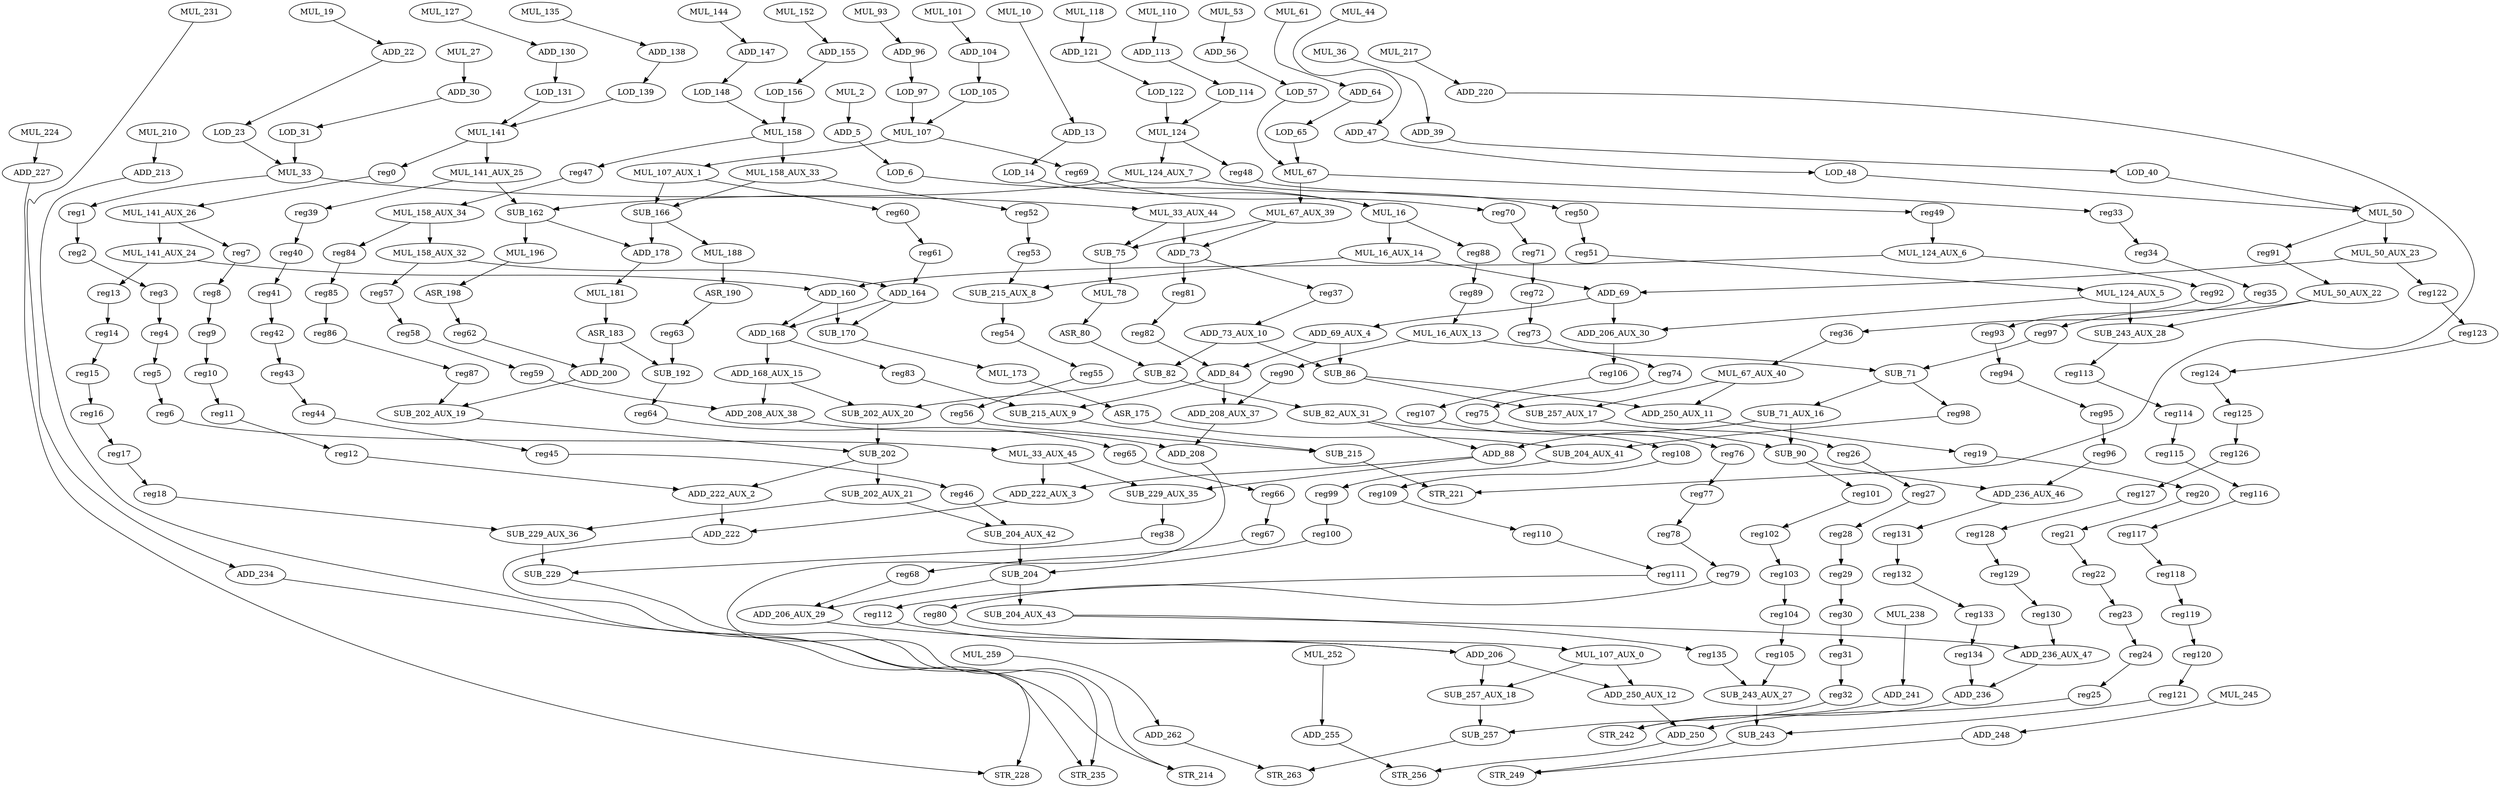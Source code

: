 digraph G {
    MUL_53;
    ADD_56;
    SUB_257_AUX_17;
    reg26;
    MUL_50_AUX_22;
    reg97;
    SUB_243_AUX_28;
    ADD_220;
    STR_221;
    MUL_16_AUX_13;
    reg90;
    SUB_71;
    MUL_124_AUX_6;
    ADD_160;
    reg92;
    MUL_252;
    ADD_255;
    MUL_127;
    ADD_130;
    MUL_238;
    ADD_241;
    SUB_229_AUX_36;
    SUB_229;
    MUL_107_AUX_1;
    reg60;
    SUB_166;
    MUL_141_AUX_25;
    reg39;
    SUB_162;
    MUL_245;
    ADD_248;
    ADD_168;
    SUB_170;
    ADD_147;
    LOD_148;
    MUL_118;
    ADD_121;
    SUB_243_AUX_27;
    SUB_243;
    SUB_90;
    ADD_236_AUX_46;
    reg101;
    LOD_156;
    MUL_158;
    MUL_158_AUX_33;
    reg47;
    MUL_124_AUX_5;
    ADD_206_AUX_30;
    ADD_113;
    LOD_114;
    reg113;
    ADD_13;
    LOD_14;
    STR_256;
    MUL_61;
    ADD_64;
    ADD_206_AUX_29;
    ADD_206;
    ADD_250;
    SUB_204_AUX_43;
    reg135;
    ADD_236_AUX_47;
    ASR_80;
    SUB_82;
    ADD_234;
    STR_235;
    ADD_250_AUX_12;
    SUB_257_AUX_18;
    MUL_16;
    LOD_105;
    MUL_107;
    LOD_57;
    MUL_67;
    reg33;
    MUL_67_AUX_39;
    SUB_257;
    STR_263;
    ADD_236;
    STR_242;
    ADD_262;
    SUB_204_AUX_42;
    SUB_204;
    ASR_198;
    reg62;
    MUL_217;
    MUL_124;
    reg48;
    MUL_124_AUX_7;
    ASR_175;
    SUB_204_AUX_41;
    MUL_141;
    reg0;
    MUL_16_AUX_14;
    SUB_215_AUX_8;
    ADD_69;
    ADD_208_AUX_38;
    ADD_208;
    reg52;
    MUL_33;
    reg1;
    MUL_33_AUX_44;
    MUL_10;
    ADD_222;
    STR_228;
    MUL_135;
    ADD_138;
    MUL_196;
    ADD_250_AUX_11;
    reg19;
    ADD_69_AUX_4;
    SUB_86;
    ADD_84;
    SUB_75;
    ADD_73;
    LOD_65;
    MUL_78;
    ADD_155;
    MUL_188;
    ASR_190;
    LOD_131;
    LOD_48;
    MUL_50;
    ADD_164;
    MUL_210;
    ADD_213;
    ADD_22;
    LOD_23;
    MUL_19;
    SUB_202_AUX_20;
    SUB_202;
    STR_249;
    ADD_208_AUX_37;
    MUL_67_AUX_40;
    MUL_158_AUX_32;
    reg57;
    reg131;
    LOD_122;
    ADD_178;
    MUL_181;
    ADD_222_AUX_2;
    SUB_202_AUX_21;
    MUL_33_AUX_45;
    SUB_229_AUX_35;
    ADD_222_AUX_3;
    MUL_50_AUX_23;
    reg122;
    MUL_259;
    MUL_141_AUX_24;
    reg13;
    SUB_215_AUX_9;
    reg106;
    reg50;
    MUL_152;
    LOD_97;
    reg98;
    SUB_71_AUX_16;
    ADD_88;
    MUL_173;
    LOD_6;
    MUL_93;
    ADD_96;
    MUL_44;
    ADD_47;
    reg99;
    MUL_36;
    ADD_39;
    ADD_104;
    ADD_73_AUX_10;
    MUL_2;
    ADD_5;
    LOD_40;
    reg83;
    ADD_168_AUX_15;
    MUL_231;
    SUB_82_AUX_31;
    MUL_144;
    ADD_30;
    LOD_31;
    STR_214;
    MUL_224;
    ADD_227;
    ADD_200;
    SUB_202_AUX_19;
    MUL_110;
    LOD_139;
    MUL_27;
    MUL_107_AUX_0;
    reg54;
    SUB_215;
    MUL_158_AUX_34;
    reg84;
    MUL_101;
    reg63;
    reg81;
    reg37;
    reg69;
    ASR_183;
    SUB_192;
    reg64;
    reg91;
    MUL_141_AUX_26;
    reg7;
    reg88;
    reg38;
    reg82;
    reg55;
    reg56;
    reg8;
    reg9;
    reg10;
    reg11;
    reg12;
    reg49;
    reg100;
    reg85;
    reg86;
    reg87;
    reg27;
    reg28;
    reg29;
    reg30;
    reg31;
    reg32;
    reg34;
    reg35;
    reg36;
    reg123;
    reg124;
    reg125;
    reg126;
    reg127;
    reg128;
    reg129;
    reg130;
    reg53;
    reg61;
    reg89;
    reg20;
    reg21;
    reg22;
    reg23;
    reg24;
    reg25;
    reg107;
    reg108;
    reg109;
    reg110;
    reg111;
    reg112;
    reg70;
    reg71;
    reg72;
    reg73;
    reg74;
    reg75;
    reg76;
    reg77;
    reg78;
    reg79;
    reg80;
    reg114;
    reg115;
    reg116;
    reg117;
    reg118;
    reg119;
    reg120;
    reg121;
    reg58;
    reg59;
    reg14;
    reg15;
    reg16;
    reg17;
    reg18;
    reg93;
    reg94;
    reg95;
    reg96;
    reg40;
    reg41;
    reg42;
    reg43;
    reg44;
    reg45;
    reg46;
    reg51;
    reg2;
    reg3;
    reg4;
    reg5;
    reg6;
    reg65;
    reg66;
    reg67;
    reg68;
    reg102;
    reg103;
    reg104;
    reg105;
    reg132;
    reg133;
    reg134;
    MUL_53 -> ADD_56 [weight=0];
    ADD_56 -> LOD_57 [weight=0];
    SUB_257_AUX_17 -> reg26 [weight=0];
    reg26 -> reg27 [weight=0];
    MUL_50_AUX_22 -> reg97 [weight=0];
    MUL_50_AUX_22 -> SUB_243_AUX_28 [weight=0];
    reg97 -> SUB_71 [weight=0];
    SUB_243_AUX_28 -> reg113 [weight=0];
    ADD_220 -> STR_221 [weight=0];
    MUL_16_AUX_13 -> reg90 [weight=0];
    MUL_16_AUX_13 -> SUB_71 [weight=0];
    reg90 -> ADD_208_AUX_37 [weight=0];
    SUB_71 -> reg98 [weight=0];
    SUB_71 -> SUB_71_AUX_16 [weight=0];
    MUL_124_AUX_6 -> ADD_160 [weight=0];
    MUL_124_AUX_6 -> reg92 [weight=0];
    ADD_160 -> ADD_168 [weight=3];
    ADD_160 -> SUB_170 [weight=5];
    reg92 -> reg93 [weight=0];
    MUL_252 -> ADD_255 [weight=0];
    ADD_255 -> STR_256 [weight=0];
    MUL_127 -> ADD_130 [weight=0];
    ADD_130 -> LOD_131 [weight=0];
    MUL_238 -> ADD_241 [weight=0];
    ADD_241 -> STR_242 [weight=1];
    SUB_229_AUX_36 -> SUB_229 [weight=2];
    SUB_229 -> STR_235 [weight=0];
    MUL_107_AUX_1 -> reg60 [weight=0];
    MUL_107_AUX_1 -> SUB_166 [weight=0];
    reg60 -> reg61 [weight=0];
    SUB_166 -> MUL_188 [weight=1];
    SUB_166 -> ADD_178 [weight=2];
    MUL_141_AUX_25 -> reg39 [weight=0];
    MUL_141_AUX_25 -> SUB_162 [weight=0];
    reg39 -> reg40 [weight=0];
    SUB_162 -> ADD_178 [weight=0];
    SUB_162 -> MUL_196 [weight=1];
    MUL_245 -> ADD_248 [weight=0];
    ADD_248 -> STR_249 [weight=0];
    ADD_168 -> reg83 [weight=0];
    ADD_168 -> ADD_168_AUX_15 [weight=5];
    SUB_170 -> MUL_173 [weight=0];
    ADD_147 -> LOD_148 [weight=0];
    LOD_148 -> MUL_158 [weight=0];
    MUL_118 -> ADD_121 [weight=0];
    ADD_121 -> LOD_122 [weight=0];
    SUB_243_AUX_27 -> SUB_243 [weight=8];
    SUB_243 -> STR_249 [weight=0];
    SUB_90 -> ADD_236_AUX_46 [weight=0];
    SUB_90 -> reg101 [weight=0];
    ADD_236_AUX_46 -> reg131 [weight=0];
    reg101 -> reg102 [weight=0];
    LOD_156 -> MUL_158 [weight=0];
    MUL_158 -> MUL_158_AUX_33 [weight=7];
    MUL_158 -> reg47 [weight=0];
    MUL_158_AUX_33 -> reg52 [weight=0];
    MUL_158_AUX_33 -> SUB_166 [weight=0];
    reg47 -> MUL_158_AUX_34 [weight=0];
    MUL_124_AUX_5 -> ADD_206_AUX_30 [weight=0];
    MUL_124_AUX_5 -> SUB_243_AUX_28 [weight=3];
    ADD_206_AUX_30 -> reg106 [weight=4];
    ADD_113 -> LOD_114 [weight=0];
    LOD_114 -> MUL_124 [weight=3];
    reg113 -> reg114 [weight=0];
    ADD_13 -> LOD_14 [weight=0];
    LOD_14 -> MUL_16 [weight=1];
    MUL_61 -> ADD_64 [weight=0];
    ADD_64 -> LOD_65 [weight=0];
    ADD_206_AUX_29 -> ADD_206 [weight=0];
    ADD_206 -> ADD_250_AUX_12 [weight=0];
    ADD_206 -> SUB_257_AUX_18 [weight=0];
    ADD_250 -> STR_256 [weight=0];
    SUB_204_AUX_43 -> reg135 [weight=0];
    SUB_204_AUX_43 -> ADD_236_AUX_47 [weight=0];
    reg135 -> SUB_243_AUX_27 [weight=0];
    ADD_236_AUX_47 -> ADD_236 [weight=0];
    ASR_80 -> SUB_82 [weight=0];
    SUB_82 -> SUB_202_AUX_20 [weight=0];
    SUB_82 -> SUB_82_AUX_31 [weight=5];
    ADD_234 -> STR_235 [weight=0];
    ADD_250_AUX_12 -> ADD_250 [weight=0];
    SUB_257_AUX_18 -> SUB_257 [weight=3];
    MUL_16 -> reg88 [weight=0];
    MUL_16 -> MUL_16_AUX_14 [weight=5];
    LOD_105 -> MUL_107 [weight=1];
    MUL_107 -> MUL_107_AUX_1 [weight=6];
    MUL_107 -> reg69 [weight=0];
    LOD_57 -> MUL_67 [weight=0];
    MUL_67 -> reg33 [weight=0];
    MUL_67 -> MUL_67_AUX_39 [weight=7];
    reg33 -> reg34 [weight=0];
    MUL_67_AUX_39 -> SUB_75 [weight=0];
    MUL_67_AUX_39 -> ADD_73 [weight=0];
    SUB_257 -> STR_263 [weight=0];
    ADD_236 -> STR_242 [weight=0];
    ADD_262 -> STR_263 [weight=0];
    SUB_204_AUX_42 -> SUB_204 [weight=3];
    SUB_204 -> ADD_206_AUX_29 [weight=0];
    SUB_204 -> SUB_204_AUX_43 [weight=8];
    ASR_198 -> reg62 [weight=0];
    reg62 -> ADD_200 [weight=0];
    MUL_217 -> ADD_220 [weight=0];
    MUL_124 -> reg48 [weight=1];
    MUL_124 -> MUL_124_AUX_7 [weight=1];
    reg48 -> reg49 [weight=0];
    MUL_124_AUX_7 -> SUB_162 [weight=0];
    MUL_124_AUX_7 -> reg50 [weight=0];
    ASR_175 -> SUB_204_AUX_41 [weight=0];
    SUB_204_AUX_41 -> reg99 [weight=1];
    MUL_141 -> reg0 [weight=0];
    MUL_141 -> MUL_141_AUX_25 [weight=4];
    reg0 -> MUL_141_AUX_26 [weight=0];
    MUL_16_AUX_14 -> SUB_215_AUX_8 [weight=0];
    MUL_16_AUX_14 -> ADD_69 [weight=0];
    SUB_215_AUX_8 -> reg54 [weight=1];
    ADD_69 -> ADD_69_AUX_4 [weight=0];
    ADD_69 -> ADD_206_AUX_30 [weight=4];
    ADD_208_AUX_38 -> ADD_208 [weight=2];
    ADD_208 -> STR_214 [weight=0];
    reg52 -> reg53 [weight=0];
    MUL_33 -> reg1 [weight=0];
    MUL_33 -> MUL_33_AUX_44 [weight=0];
    reg1 -> reg2 [weight=0];
    MUL_33_AUX_44 -> ADD_73 [weight=2];
    MUL_33_AUX_44 -> SUB_75 [weight=0];
    MUL_10 -> ADD_13 [weight=0];
    ADD_222 -> STR_228 [weight=0];
    MUL_135 -> ADD_138 [weight=0];
    ADD_138 -> LOD_139 [weight=0];
    MUL_196 -> ASR_198 [weight=0];
    ADD_250_AUX_11 -> reg19 [weight=0];
    reg19 -> reg20 [weight=0];
    ADD_69_AUX_4 -> SUB_86 [weight=8];
    ADD_69_AUX_4 -> ADD_84 [weight=0];
    SUB_86 -> ADD_250_AUX_11 [weight=0];
    SUB_86 -> SUB_257_AUX_17 [weight=0];
    ADD_84 -> ADD_208_AUX_37 [weight=6];
    ADD_84 -> SUB_215_AUX_9 [weight=0];
    SUB_75 -> MUL_78 [weight=3];
    ADD_73 -> reg81 [weight=4];
    ADD_73 -> reg37 [weight=0];
    LOD_65 -> MUL_67 [weight=0];
    MUL_78 -> ASR_80 [weight=0];
    ADD_155 -> LOD_156 [weight=0];
    MUL_188 -> ASR_190 [weight=1];
    ASR_190 -> reg63 [weight=0];
    LOD_131 -> MUL_141 [weight=0];
    LOD_48 -> MUL_50 [weight=0];
    MUL_50 -> MUL_50_AUX_23 [weight=1];
    MUL_50 -> reg91 [weight=0];
    ADD_164 -> SUB_170 [weight=0];
    ADD_164 -> ADD_168 [weight=1];
    MUL_210 -> ADD_213 [weight=0];
    ADD_213 -> STR_214 [weight=0];
    ADD_22 -> LOD_23 [weight=0];
    LOD_23 -> MUL_33 [weight=0];
    MUL_19 -> ADD_22 [weight=0];
    SUB_202_AUX_20 -> SUB_202 [weight=6];
    SUB_202 -> ADD_222_AUX_2 [weight=0];
    SUB_202 -> SUB_202_AUX_21 [weight=3];
    ADD_208_AUX_37 -> ADD_208 [weight=1];
    MUL_67_AUX_40 -> ADD_250_AUX_11 [weight=1];
    MUL_67_AUX_40 -> SUB_257_AUX_17 [weight=0];
    MUL_158_AUX_32 -> ADD_164 [weight=0];
    MUL_158_AUX_32 -> reg57 [weight=0];
    reg57 -> reg58 [weight=0];
    reg131 -> reg132 [weight=1];
    LOD_122 -> MUL_124 [weight=3];
    ADD_178 -> MUL_181 [weight=0];
    MUL_181 -> ASR_183 [weight=2];
    ADD_222_AUX_2 -> ADD_222 [weight=7];
    SUB_202_AUX_21 -> SUB_229_AUX_36 [weight=0];
    SUB_202_AUX_21 -> SUB_204_AUX_42 [weight=0];
    MUL_33_AUX_45 -> SUB_229_AUX_35 [weight=0];
    MUL_33_AUX_45 -> ADD_222_AUX_3 [weight=2];
    SUB_229_AUX_35 -> reg38 [weight=7];
    ADD_222_AUX_3 -> ADD_222 [weight=0];
    MUL_50_AUX_23 -> ADD_69 [weight=0];
    MUL_50_AUX_23 -> reg122 [weight=0];
    reg122 -> reg123 [weight=0];
    MUL_259 -> ADD_262 [weight=0];
    MUL_141_AUX_24 -> ADD_160 [weight=0];
    MUL_141_AUX_24 -> reg13 [weight=0];
    reg13 -> reg14 [weight=0];
    SUB_215_AUX_9 -> SUB_215 [weight=1];
    reg106 -> reg107 [weight=0];
    reg50 -> reg51 [weight=0];
    MUL_152 -> ADD_155 [weight=0];
    LOD_97 -> MUL_107 [weight=2];
    reg98 -> SUB_204_AUX_41 [weight=0];
    SUB_71_AUX_16 -> SUB_90 [weight=7];
    SUB_71_AUX_16 -> ADD_88 [weight=4];
    ADD_88 -> SUB_229_AUX_35 [weight=0];
    ADD_88 -> ADD_222_AUX_3 [weight=0];
    MUL_173 -> ASR_175 [weight=0];
    LOD_6 -> MUL_16 [weight=0];
    MUL_93 -> ADD_96 [weight=0];
    ADD_96 -> LOD_97 [weight=0];
    MUL_44 -> ADD_47 [weight=0];
    ADD_47 -> LOD_48 [weight=0];
    reg99 -> reg100 [weight=1];
    MUL_36 -> ADD_39 [weight=0];
    ADD_39 -> LOD_40 [weight=0];
    ADD_104 -> LOD_105 [weight=1];
    ADD_73_AUX_10 -> SUB_82 [weight=0];
    ADD_73_AUX_10 -> SUB_86 [weight=7];
    MUL_2 -> ADD_5 [weight=0];
    ADD_5 -> LOD_6 [weight=0];
    LOD_40 -> MUL_50 [weight=0];
    reg83 -> SUB_215_AUX_9 [weight=0];
    ADD_168_AUX_15 -> SUB_202_AUX_20 [weight=0];
    ADD_168_AUX_15 -> ADD_208_AUX_38 [weight=0];
    MUL_231 -> ADD_234 [weight=0];
    SUB_82_AUX_31 -> ADD_88 [weight=0];
    SUB_82_AUX_31 -> SUB_90 [weight=7];
    MUL_144 -> ADD_147 [weight=0];
    ADD_30 -> LOD_31 [weight=0];
    LOD_31 -> MUL_33 [weight=1];
    MUL_224 -> ADD_227 [weight=0];
    ADD_227 -> STR_228 [weight=0];
    ADD_200 -> SUB_202_AUX_19 [weight=0];
    SUB_202_AUX_19 -> SUB_202 [weight=0];
    MUL_110 -> ADD_113 [weight=0];
    LOD_139 -> MUL_141 [weight=0];
    MUL_27 -> ADD_30 [weight=2];
    MUL_107_AUX_0 -> ADD_250_AUX_12 [weight=0];
    MUL_107_AUX_0 -> SUB_257_AUX_18 [weight=0];
    reg54 -> reg55 [weight=0];
    SUB_215 -> STR_221 [weight=1];
    MUL_158_AUX_34 -> reg84 [weight=0];
    MUL_158_AUX_34 -> MUL_158_AUX_32 [weight=6];
    reg84 -> reg85 [weight=0];
    MUL_101 -> ADD_104 [weight=0];
    reg63 -> SUB_192 [weight=10];
    reg81 -> reg82 [weight=0];
    reg37 -> ADD_73_AUX_10 [weight=0];
    reg69 -> reg70 [weight=0];
    ASR_183 -> SUB_192 [weight=0];
    ASR_183 -> ADD_200 [weight=0];
    SUB_192 -> reg64 [weight=0];
    reg64 -> reg65 [weight=0];
    reg91 -> MUL_50_AUX_22 [weight=0];
    MUL_141_AUX_26 -> reg7 [weight=0];
    MUL_141_AUX_26 -> MUL_141_AUX_24 [weight=6];
    reg7 -> reg8 [weight=0];
    reg88 -> reg89 [weight=0];
    reg38 -> SUB_229 [weight=0];
    reg82 -> ADD_84 [weight=0];
    reg55 -> reg56 [weight=0];
    reg56 -> SUB_215 [weight=0];
    reg8 -> reg9 [weight=0];
    reg9 -> reg10 [weight=0];
    reg10 -> reg11 [weight=0];
    reg11 -> reg12 [weight=0];
    reg12 -> ADD_222_AUX_2 [weight=0];
    reg49 -> MUL_124_AUX_6 [weight=2];
    reg100 -> SUB_204 [weight=0];
    reg85 -> reg86 [weight=0];
    reg86 -> reg87 [weight=0];
    reg87 -> SUB_202_AUX_19 [weight=0];
    reg27 -> reg28 [weight=0];
    reg28 -> reg29 [weight=0];
    reg29 -> reg30 [weight=0];
    reg30 -> reg31 [weight=1];
    reg31 -> reg32 [weight=1];
    reg32 -> SUB_257 [weight=0];
    reg34 -> reg35 [weight=0];
    reg35 -> reg36 [weight=0];
    reg36 -> MUL_67_AUX_40 [weight=0];
    reg123 -> reg124 [weight=0];
    reg124 -> reg125 [weight=0];
    reg125 -> reg126 [weight=0];
    reg126 -> reg127 [weight=0];
    reg127 -> reg128 [weight=0];
    reg128 -> reg129 [weight=0];
    reg129 -> reg130 [weight=0];
    reg130 -> ADD_236_AUX_47 [weight=0];
    reg53 -> SUB_215_AUX_8 [weight=0];
    reg61 -> ADD_164 [weight=0];
    reg89 -> MUL_16_AUX_13 [weight=0];
    reg20 -> reg21 [weight=0];
    reg21 -> reg22 [weight=0];
    reg22 -> reg23 [weight=0];
    reg23 -> reg24 [weight=0];
    reg24 -> reg25 [weight=0];
    reg25 -> ADD_250 [weight=0];
    reg107 -> reg108 [weight=0];
    reg108 -> reg109 [weight=0];
    reg109 -> reg110 [weight=0];
    reg110 -> reg111 [weight=0];
    reg111 -> reg112 [weight=0];
    reg112 -> ADD_206 [weight=0];
    reg70 -> reg71 [weight=0];
    reg71 -> reg72 [weight=0];
    reg72 -> reg73 [weight=0];
    reg73 -> reg74 [weight=0];
    reg74 -> reg75 [weight=0];
    reg75 -> reg76 [weight=0];
    reg76 -> reg77 [weight=0];
    reg77 -> reg78 [weight=0];
    reg78 -> reg79 [weight=0];
    reg79 -> reg80 [weight=0];
    reg80 -> MUL_107_AUX_0 [weight=0];
    reg114 -> reg115 [weight=0];
    reg115 -> reg116 [weight=0];
    reg116 -> reg117 [weight=0];
    reg117 -> reg118 [weight=0];
    reg118 -> reg119 [weight=0];
    reg119 -> reg120 [weight=0];
    reg120 -> reg121 [weight=0];
    reg121 -> SUB_243 [weight=0];
    reg58 -> reg59 [weight=0];
    reg59 -> ADD_208_AUX_38 [weight=0];
    reg14 -> reg15 [weight=0];
    reg15 -> reg16 [weight=0];
    reg16 -> reg17 [weight=0];
    reg17 -> reg18 [weight=0];
    reg18 -> SUB_229_AUX_36 [weight=0];
    reg93 -> reg94 [weight=0];
    reg94 -> reg95 [weight=0];
    reg95 -> reg96 [weight=0];
    reg96 -> ADD_236_AUX_46 [weight=0];
    reg40 -> reg41 [weight=0];
    reg41 -> reg42 [weight=0];
    reg42 -> reg43 [weight=0];
    reg43 -> reg44 [weight=0];
    reg44 -> reg45 [weight=0];
    reg45 -> reg46 [weight=0];
    reg46 -> SUB_204_AUX_42 [weight=0];
    reg51 -> MUL_124_AUX_5 [weight=0];
    reg2 -> reg3 [weight=0];
    reg3 -> reg4 [weight=0];
    reg4 -> reg5 [weight=0];
    reg5 -> reg6 [weight=0];
    reg6 -> MUL_33_AUX_45 [weight=0];
    reg65 -> reg66 [weight=0];
    reg66 -> reg67 [weight=0];
    reg67 -> reg68 [weight=0];
    reg68 -> ADD_206_AUX_29 [weight=0];
    reg102 -> reg103 [weight=0];
    reg103 -> reg104 [weight=0];
    reg104 -> reg105 [weight=0];
    reg105 -> SUB_243_AUX_27 [weight=0];
    reg132 -> reg133 [weight=0];
    reg133 -> reg134 [weight=0];
    reg134 -> ADD_236 [weight=0];
}
